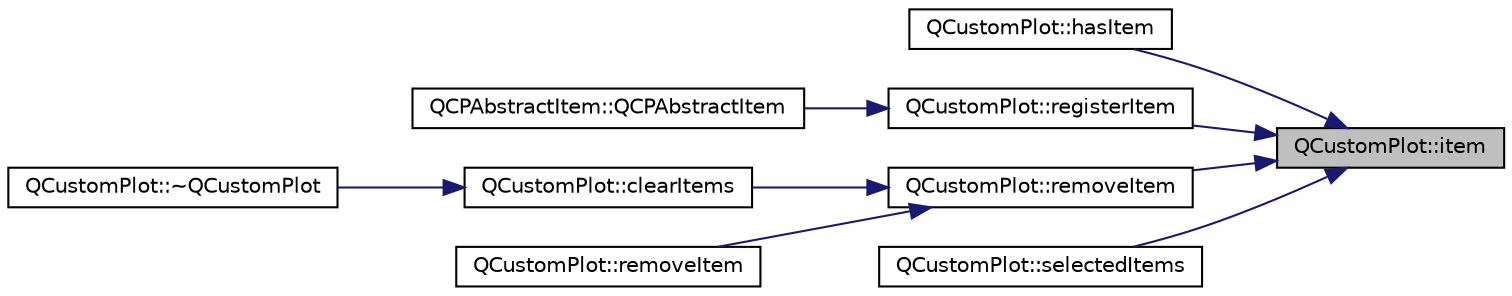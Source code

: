 digraph "QCustomPlot::item"
{
 // LATEX_PDF_SIZE
  edge [fontname="Helvetica",fontsize="10",labelfontname="Helvetica",labelfontsize="10"];
  node [fontname="Helvetica",fontsize="10",shape=record];
  rankdir="RL";
  Node1 [label="QCustomPlot::item",height=0.2,width=0.4,color="black", fillcolor="grey75", style="filled", fontcolor="black",tooltip=" "];
  Node1 -> Node2 [dir="back",color="midnightblue",fontsize="10",style="solid",fontname="Helvetica"];
  Node2 [label="QCustomPlot::hasItem",height=0.2,width=0.4,color="black", fillcolor="white", style="filled",URL="$classQCustomPlot.html#af0b57f35646079f93fa6161a65b36109",tooltip=" "];
  Node1 -> Node3 [dir="back",color="midnightblue",fontsize="10",style="solid",fontname="Helvetica"];
  Node3 [label="QCustomPlot::registerItem",height=0.2,width=0.4,color="black", fillcolor="white", style="filled",URL="$classQCustomPlot.html#afbd4010b2e3f364c8d512691b2a1640a",tooltip=" "];
  Node3 -> Node4 [dir="back",color="midnightblue",fontsize="10",style="solid",fontname="Helvetica"];
  Node4 [label="QCPAbstractItem::QCPAbstractItem",height=0.2,width=0.4,color="black", fillcolor="white", style="filled",URL="$classQCPAbstractItem.html#a9922507d8b4503a1fe1ed0b1030e23b6",tooltip=" "];
  Node1 -> Node5 [dir="back",color="midnightblue",fontsize="10",style="solid",fontname="Helvetica"];
  Node5 [label="QCustomPlot::removeItem",height=0.2,width=0.4,color="black", fillcolor="white", style="filled",URL="$classQCustomPlot.html#ae04446557292551e8fb6e2c106e1848d",tooltip=" "];
  Node5 -> Node6 [dir="back",color="midnightblue",fontsize="10",style="solid",fontname="Helvetica"];
  Node6 [label="QCustomPlot::clearItems",height=0.2,width=0.4,color="black", fillcolor="white", style="filled",URL="$classQCustomPlot.html#abdfd07d4f0591d0cf967f85013fd3645",tooltip=" "];
  Node6 -> Node7 [dir="back",color="midnightblue",fontsize="10",style="solid",fontname="Helvetica"];
  Node7 [label="QCustomPlot::~QCustomPlot",height=0.2,width=0.4,color="black", fillcolor="white", style="filled",URL="$classQCustomPlot.html#a6a10e600c05635e9a314597a8a5c94e0",tooltip=" "];
  Node5 -> Node8 [dir="back",color="midnightblue",fontsize="10",style="solid",fontname="Helvetica"];
  Node8 [label="QCustomPlot::removeItem",height=0.2,width=0.4,color="black", fillcolor="white", style="filled",URL="$classQCustomPlot.html#abcfdda3d601c0441cab136137d715dea",tooltip=" "];
  Node1 -> Node9 [dir="back",color="midnightblue",fontsize="10",style="solid",fontname="Helvetica"];
  Node9 [label="QCustomPlot::selectedItems",height=0.2,width=0.4,color="black", fillcolor="white", style="filled",URL="$classQCustomPlot.html#afda487bcf2d6cf1a57173d82495e29ba",tooltip=" "];
}
